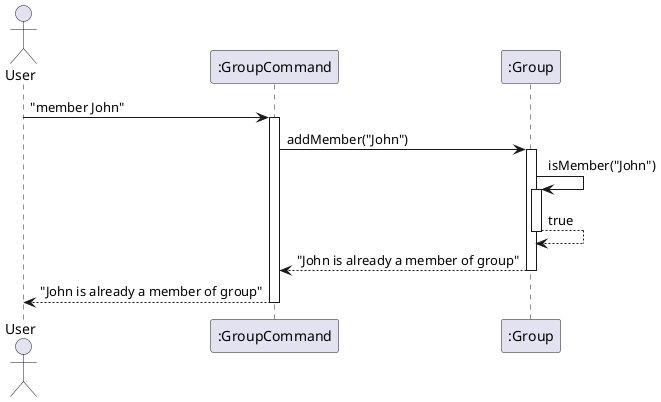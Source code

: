 @startuml
actor User
participant ":GroupCommand" as GroupCommand
participant ":Group" as Group

User -> GroupCommand: "member John"
activate GroupCommand

GroupCommand -> Group: addMember("John")
activate Group

Group -> Group: isMember("John")
activate Group
Group --> Group: true
deactivate Group

Group --> GroupCommand: "John is already a member of group"
deactivate Group

GroupCommand --> User: "John is already a member of group"
deactivate GroupCommand
@enduml